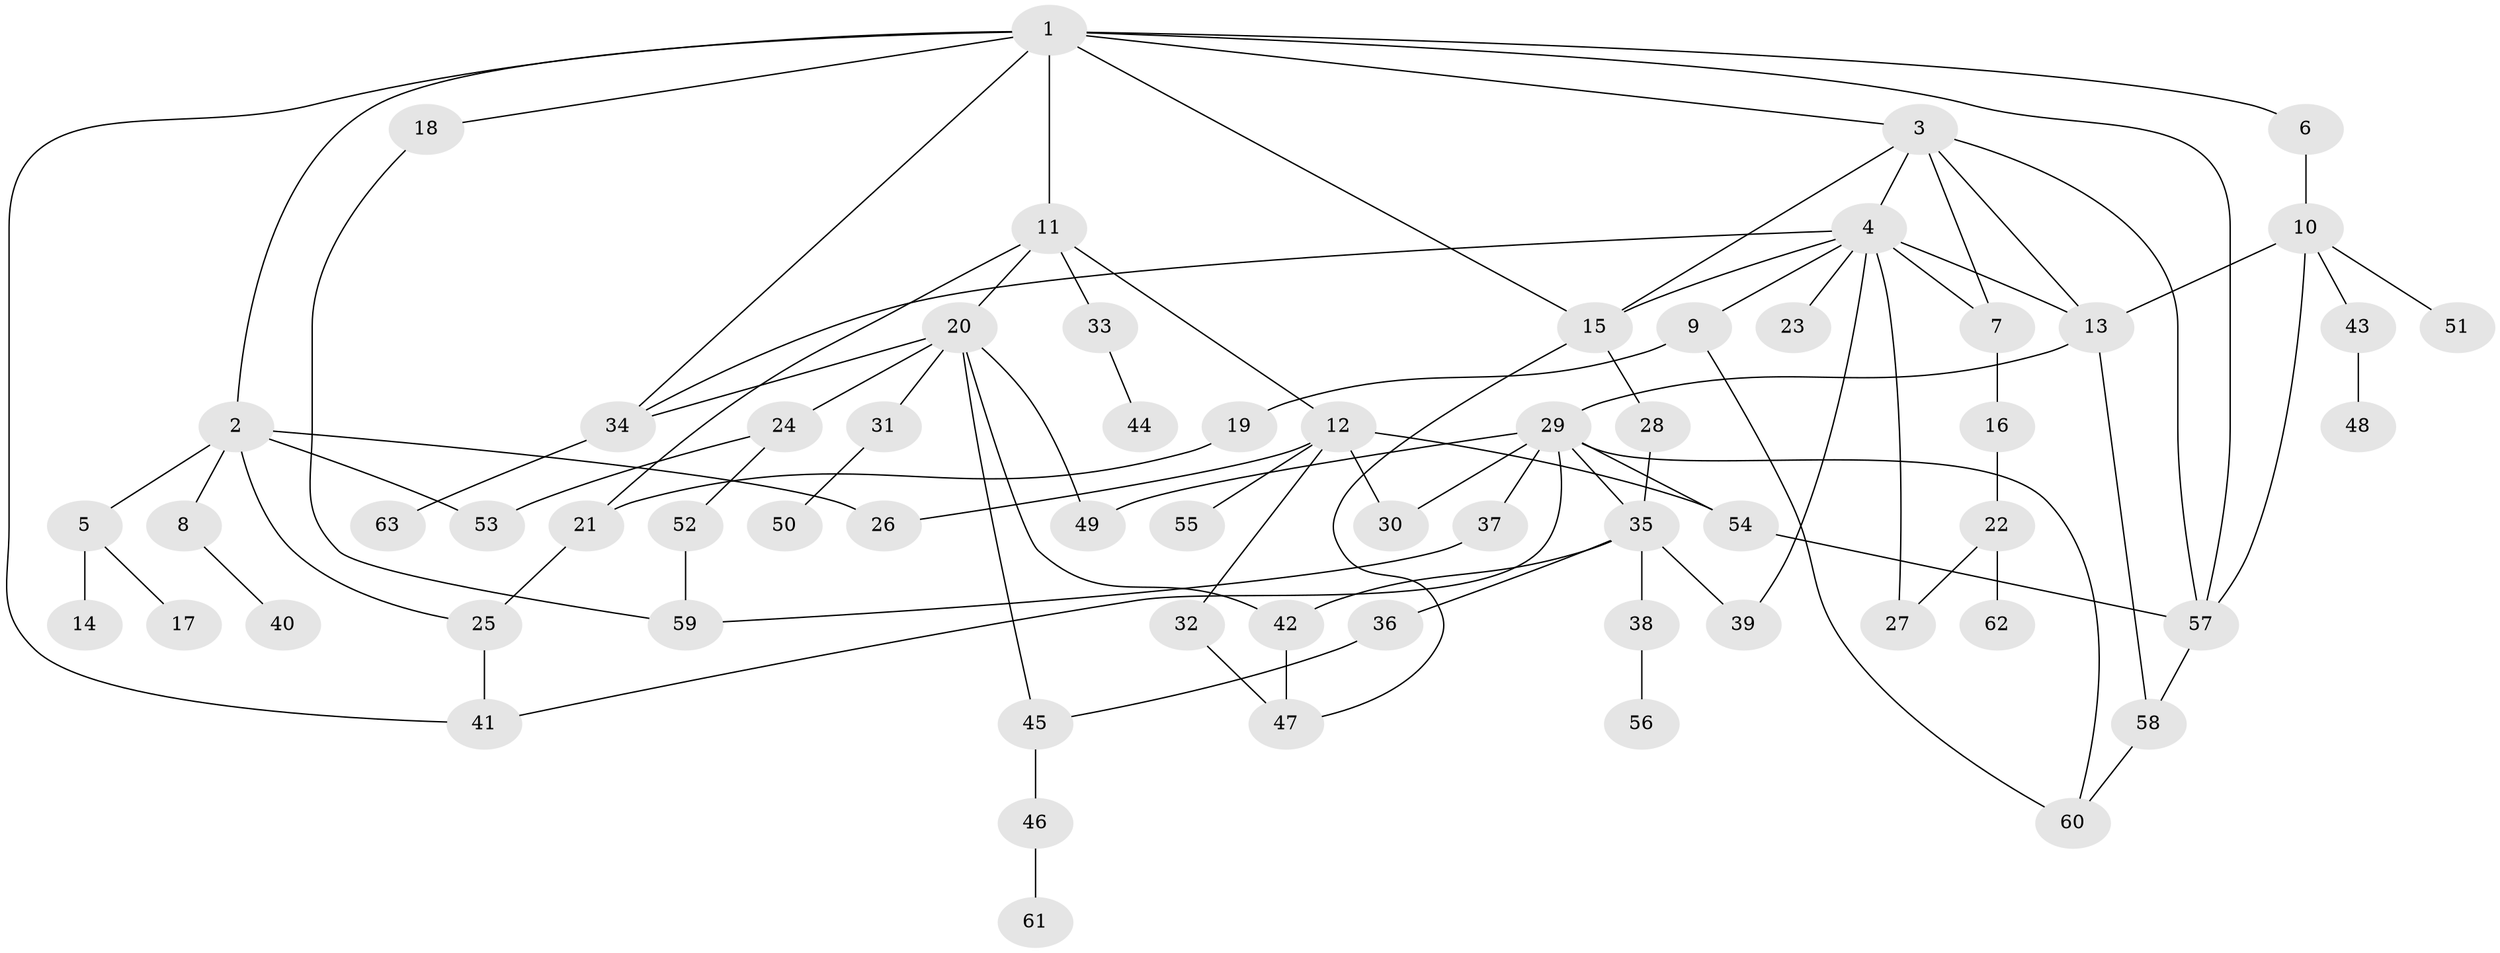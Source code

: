 // coarse degree distribution, {8: 0.05405405405405406, 6: 0.02702702702702703, 7: 0.05405405405405406, 2: 0.2702702702702703, 3: 0.16216216216216217, 1: 0.2702702702702703, 4: 0.08108108108108109, 10: 0.02702702702702703, 5: 0.02702702702702703, 11: 0.02702702702702703}
// Generated by graph-tools (version 1.1) at 2025/17/03/04/25 18:17:11]
// undirected, 63 vertices, 93 edges
graph export_dot {
graph [start="1"]
  node [color=gray90,style=filled];
  1;
  2;
  3;
  4;
  5;
  6;
  7;
  8;
  9;
  10;
  11;
  12;
  13;
  14;
  15;
  16;
  17;
  18;
  19;
  20;
  21;
  22;
  23;
  24;
  25;
  26;
  27;
  28;
  29;
  30;
  31;
  32;
  33;
  34;
  35;
  36;
  37;
  38;
  39;
  40;
  41;
  42;
  43;
  44;
  45;
  46;
  47;
  48;
  49;
  50;
  51;
  52;
  53;
  54;
  55;
  56;
  57;
  58;
  59;
  60;
  61;
  62;
  63;
  1 -- 2;
  1 -- 3;
  1 -- 6;
  1 -- 11;
  1 -- 15;
  1 -- 18;
  1 -- 41;
  1 -- 34;
  1 -- 57;
  2 -- 5;
  2 -- 8;
  2 -- 53;
  2 -- 25;
  2 -- 26;
  3 -- 4;
  3 -- 57;
  3 -- 15;
  3 -- 13;
  3 -- 7;
  4 -- 7;
  4 -- 9;
  4 -- 13;
  4 -- 23;
  4 -- 27;
  4 -- 34;
  4 -- 15;
  4 -- 39;
  5 -- 14;
  5 -- 17;
  6 -- 10;
  7 -- 16;
  8 -- 40;
  9 -- 19;
  9 -- 60;
  10 -- 43;
  10 -- 51;
  10 -- 13;
  10 -- 57;
  11 -- 12;
  11 -- 20;
  11 -- 21;
  11 -- 33;
  12 -- 26;
  12 -- 32;
  12 -- 55;
  12 -- 30;
  12 -- 54;
  13 -- 29;
  13 -- 58;
  15 -- 28;
  15 -- 47;
  16 -- 22;
  18 -- 59;
  19 -- 21;
  20 -- 24;
  20 -- 31;
  20 -- 42;
  20 -- 45;
  20 -- 49;
  20 -- 34;
  21 -- 25;
  22 -- 62;
  22 -- 27;
  24 -- 52;
  24 -- 53;
  25 -- 41;
  28 -- 35;
  29 -- 30;
  29 -- 37;
  29 -- 41;
  29 -- 49;
  29 -- 54;
  29 -- 35;
  29 -- 60;
  31 -- 50;
  32 -- 47;
  33 -- 44;
  34 -- 63;
  35 -- 36;
  35 -- 38;
  35 -- 39;
  35 -- 42;
  36 -- 45;
  37 -- 59;
  38 -- 56;
  42 -- 47;
  43 -- 48;
  45 -- 46;
  46 -- 61;
  52 -- 59;
  54 -- 57;
  57 -- 58;
  58 -- 60;
}
